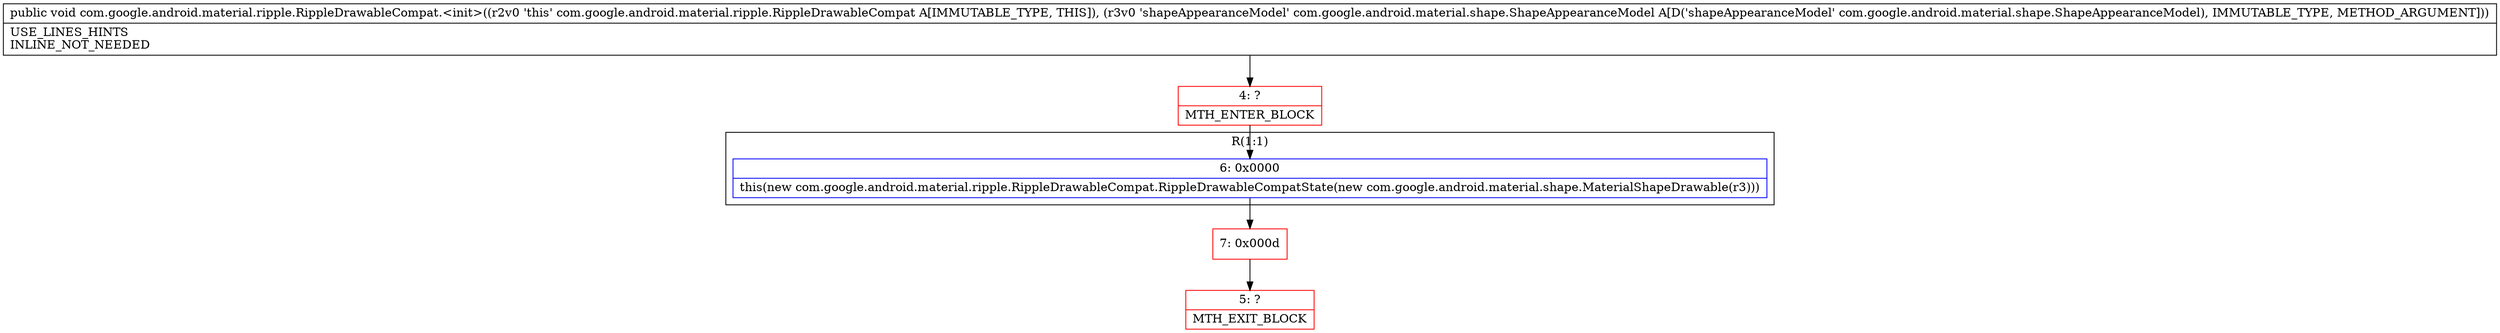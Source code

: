 digraph "CFG forcom.google.android.material.ripple.RippleDrawableCompat.\<init\>(Lcom\/google\/android\/material\/shape\/ShapeAppearanceModel;)V" {
subgraph cluster_Region_2053356001 {
label = "R(1:1)";
node [shape=record,color=blue];
Node_6 [shape=record,label="{6\:\ 0x0000|this(new com.google.android.material.ripple.RippleDrawableCompat.RippleDrawableCompatState(new com.google.android.material.shape.MaterialShapeDrawable(r3)))\l}"];
}
Node_4 [shape=record,color=red,label="{4\:\ ?|MTH_ENTER_BLOCK\l}"];
Node_7 [shape=record,color=red,label="{7\:\ 0x000d}"];
Node_5 [shape=record,color=red,label="{5\:\ ?|MTH_EXIT_BLOCK\l}"];
MethodNode[shape=record,label="{public void com.google.android.material.ripple.RippleDrawableCompat.\<init\>((r2v0 'this' com.google.android.material.ripple.RippleDrawableCompat A[IMMUTABLE_TYPE, THIS]), (r3v0 'shapeAppearanceModel' com.google.android.material.shape.ShapeAppearanceModel A[D('shapeAppearanceModel' com.google.android.material.shape.ShapeAppearanceModel), IMMUTABLE_TYPE, METHOD_ARGUMENT]))  | USE_LINES_HINTS\lINLINE_NOT_NEEDED\l}"];
MethodNode -> Node_4;Node_6 -> Node_7;
Node_4 -> Node_6;
Node_7 -> Node_5;
}

